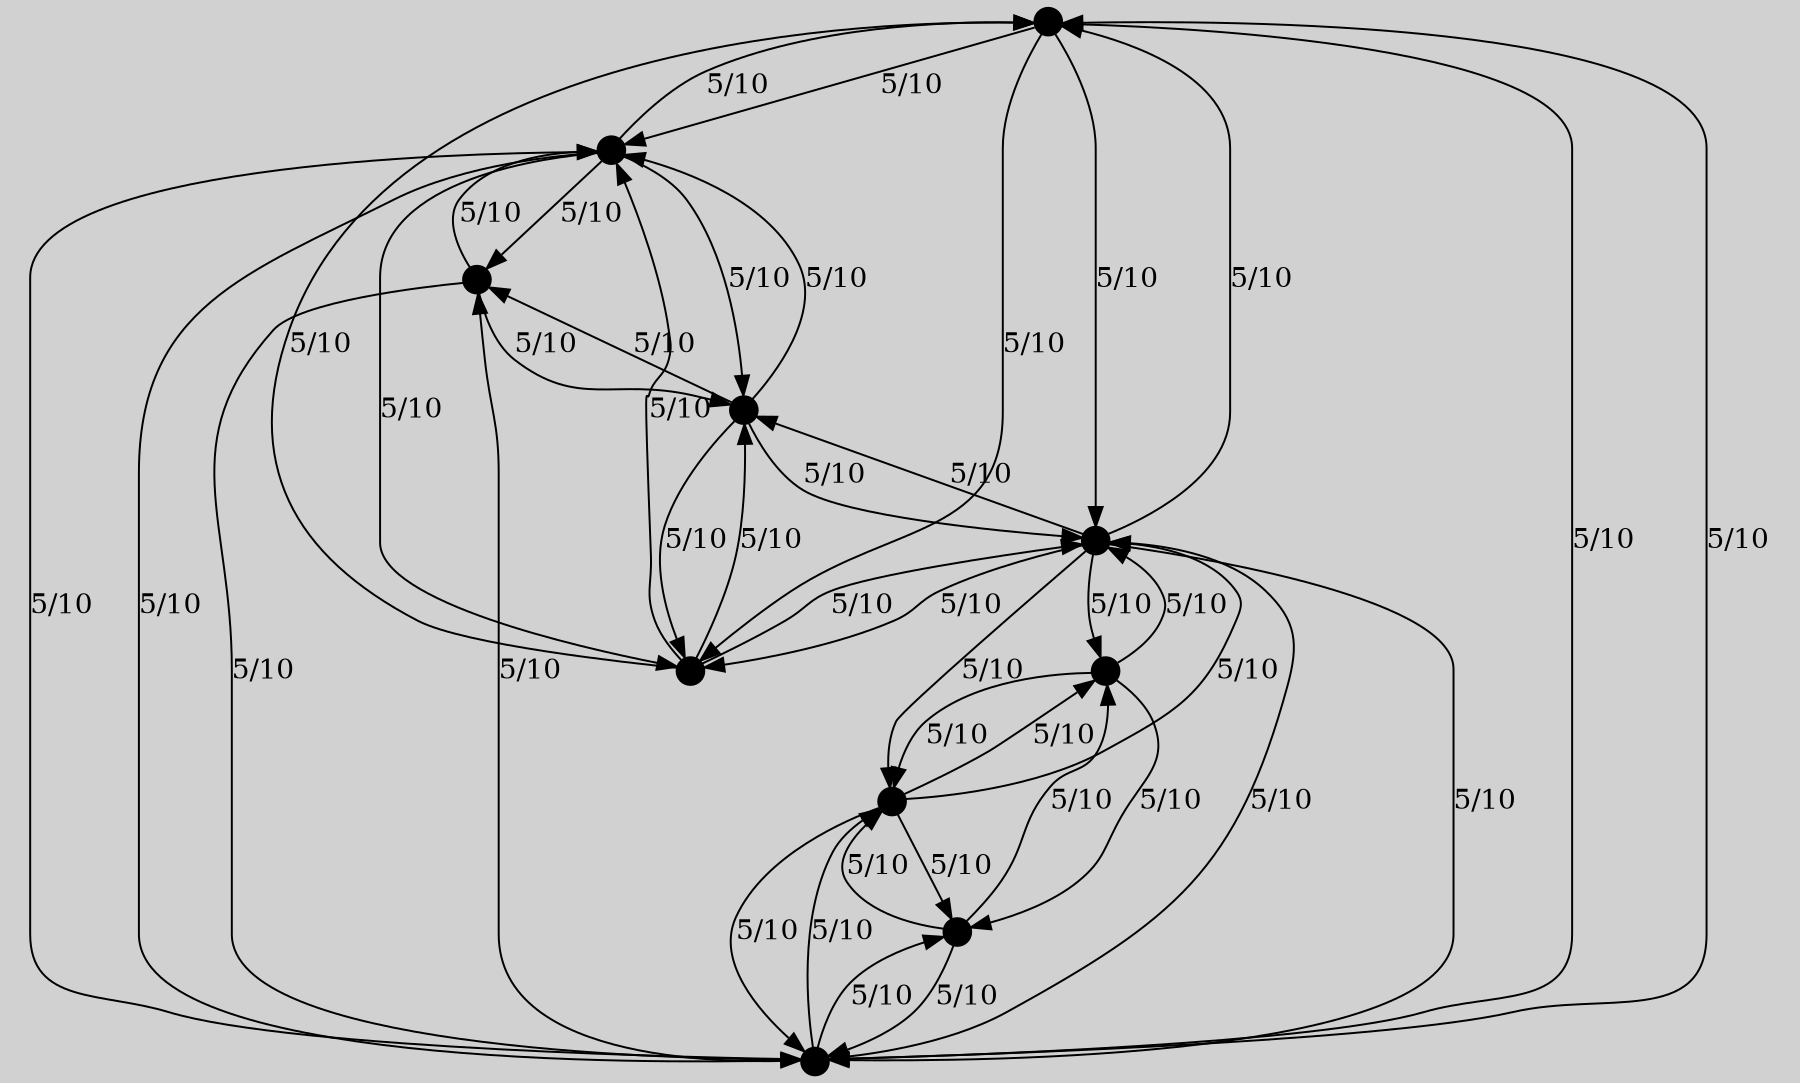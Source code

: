 digraph {
    graph [pad="0.212,0.055" bgcolor="#d1d1d1" dpi=100 size="12,8!"]
    node [fillcolor = "#000000" style=filled shape=circle width=0.2 fixedsize=true label = ""]
0 [pos = "4.68,5.05!"]
1 [pos = "0.84,1.04!"]
2 [pos = "5.51,5.36!"]
3 [pos = "1.72,5.25!"]
4 [pos = "1.19,2.84!"]
5 [pos = "8.09,4.09!"]
6 [pos = "8.98,4.15!"]
7 [pos = "0.30,1.87!"]
8 [pos = "6.82,9.24!"]
9 [pos = "3.19,1.54!"]
0 -> 2 [label="5/10"]
0 -> 3 [label="5/10"]
0 -> 5 [label="5/10"]
0 -> 9 [label="5/10"]
1 -> 7 [label="5/10"]
1 -> 4 [label="5/10"]
1 -> 9 [label="5/10"]
2 -> 0 [label="5/10"]
2 -> 5 [label="5/10"]
2 -> 6 [label="5/10"]
2 -> 3 [label="5/10"]
2 -> 8 [label="5/10"]
3 -> 4 [label="5/10"]
3 -> 0 [label="5/10"]
3 -> 7 [label="5/10"]
3 -> 2 [label="5/10"]
3 -> 9 [label="5/10"]
3 -> 8 [label="5/10"]
4 -> 7 [label="5/10"]
4 -> 1 [label="5/10"]
4 -> 9 [label="5/10"]
4 -> 3 [label="5/10"]
5 -> 6 [label="5/10"]
5 -> 2 [label="5/10"]
5 -> 0 [label="5/10"]
5 -> 9 [label="5/10"]
6 -> 5 [label="5/10"]
6 -> 2 [label="5/10"]
6 -> 8 [label="5/10"]
6 -> 9 [label="5/10"]
7 -> 1 [label="5/10"]
7 -> 4 [label="5/10"]
7 -> 3 [label="5/10"]
8 -> 2 [label="5/10"]
8 -> 6 [label="5/10"]
8 -> 3 [label="5/10"]
9 -> 4 [label="5/10"]
9 -> 1 [label="5/10"]
9 -> 0 [label="5/10"]
9 -> 3 [label="5/10"]
9 -> 5 [label="5/10"]
9 -> 6 [label="5/10"]
}

